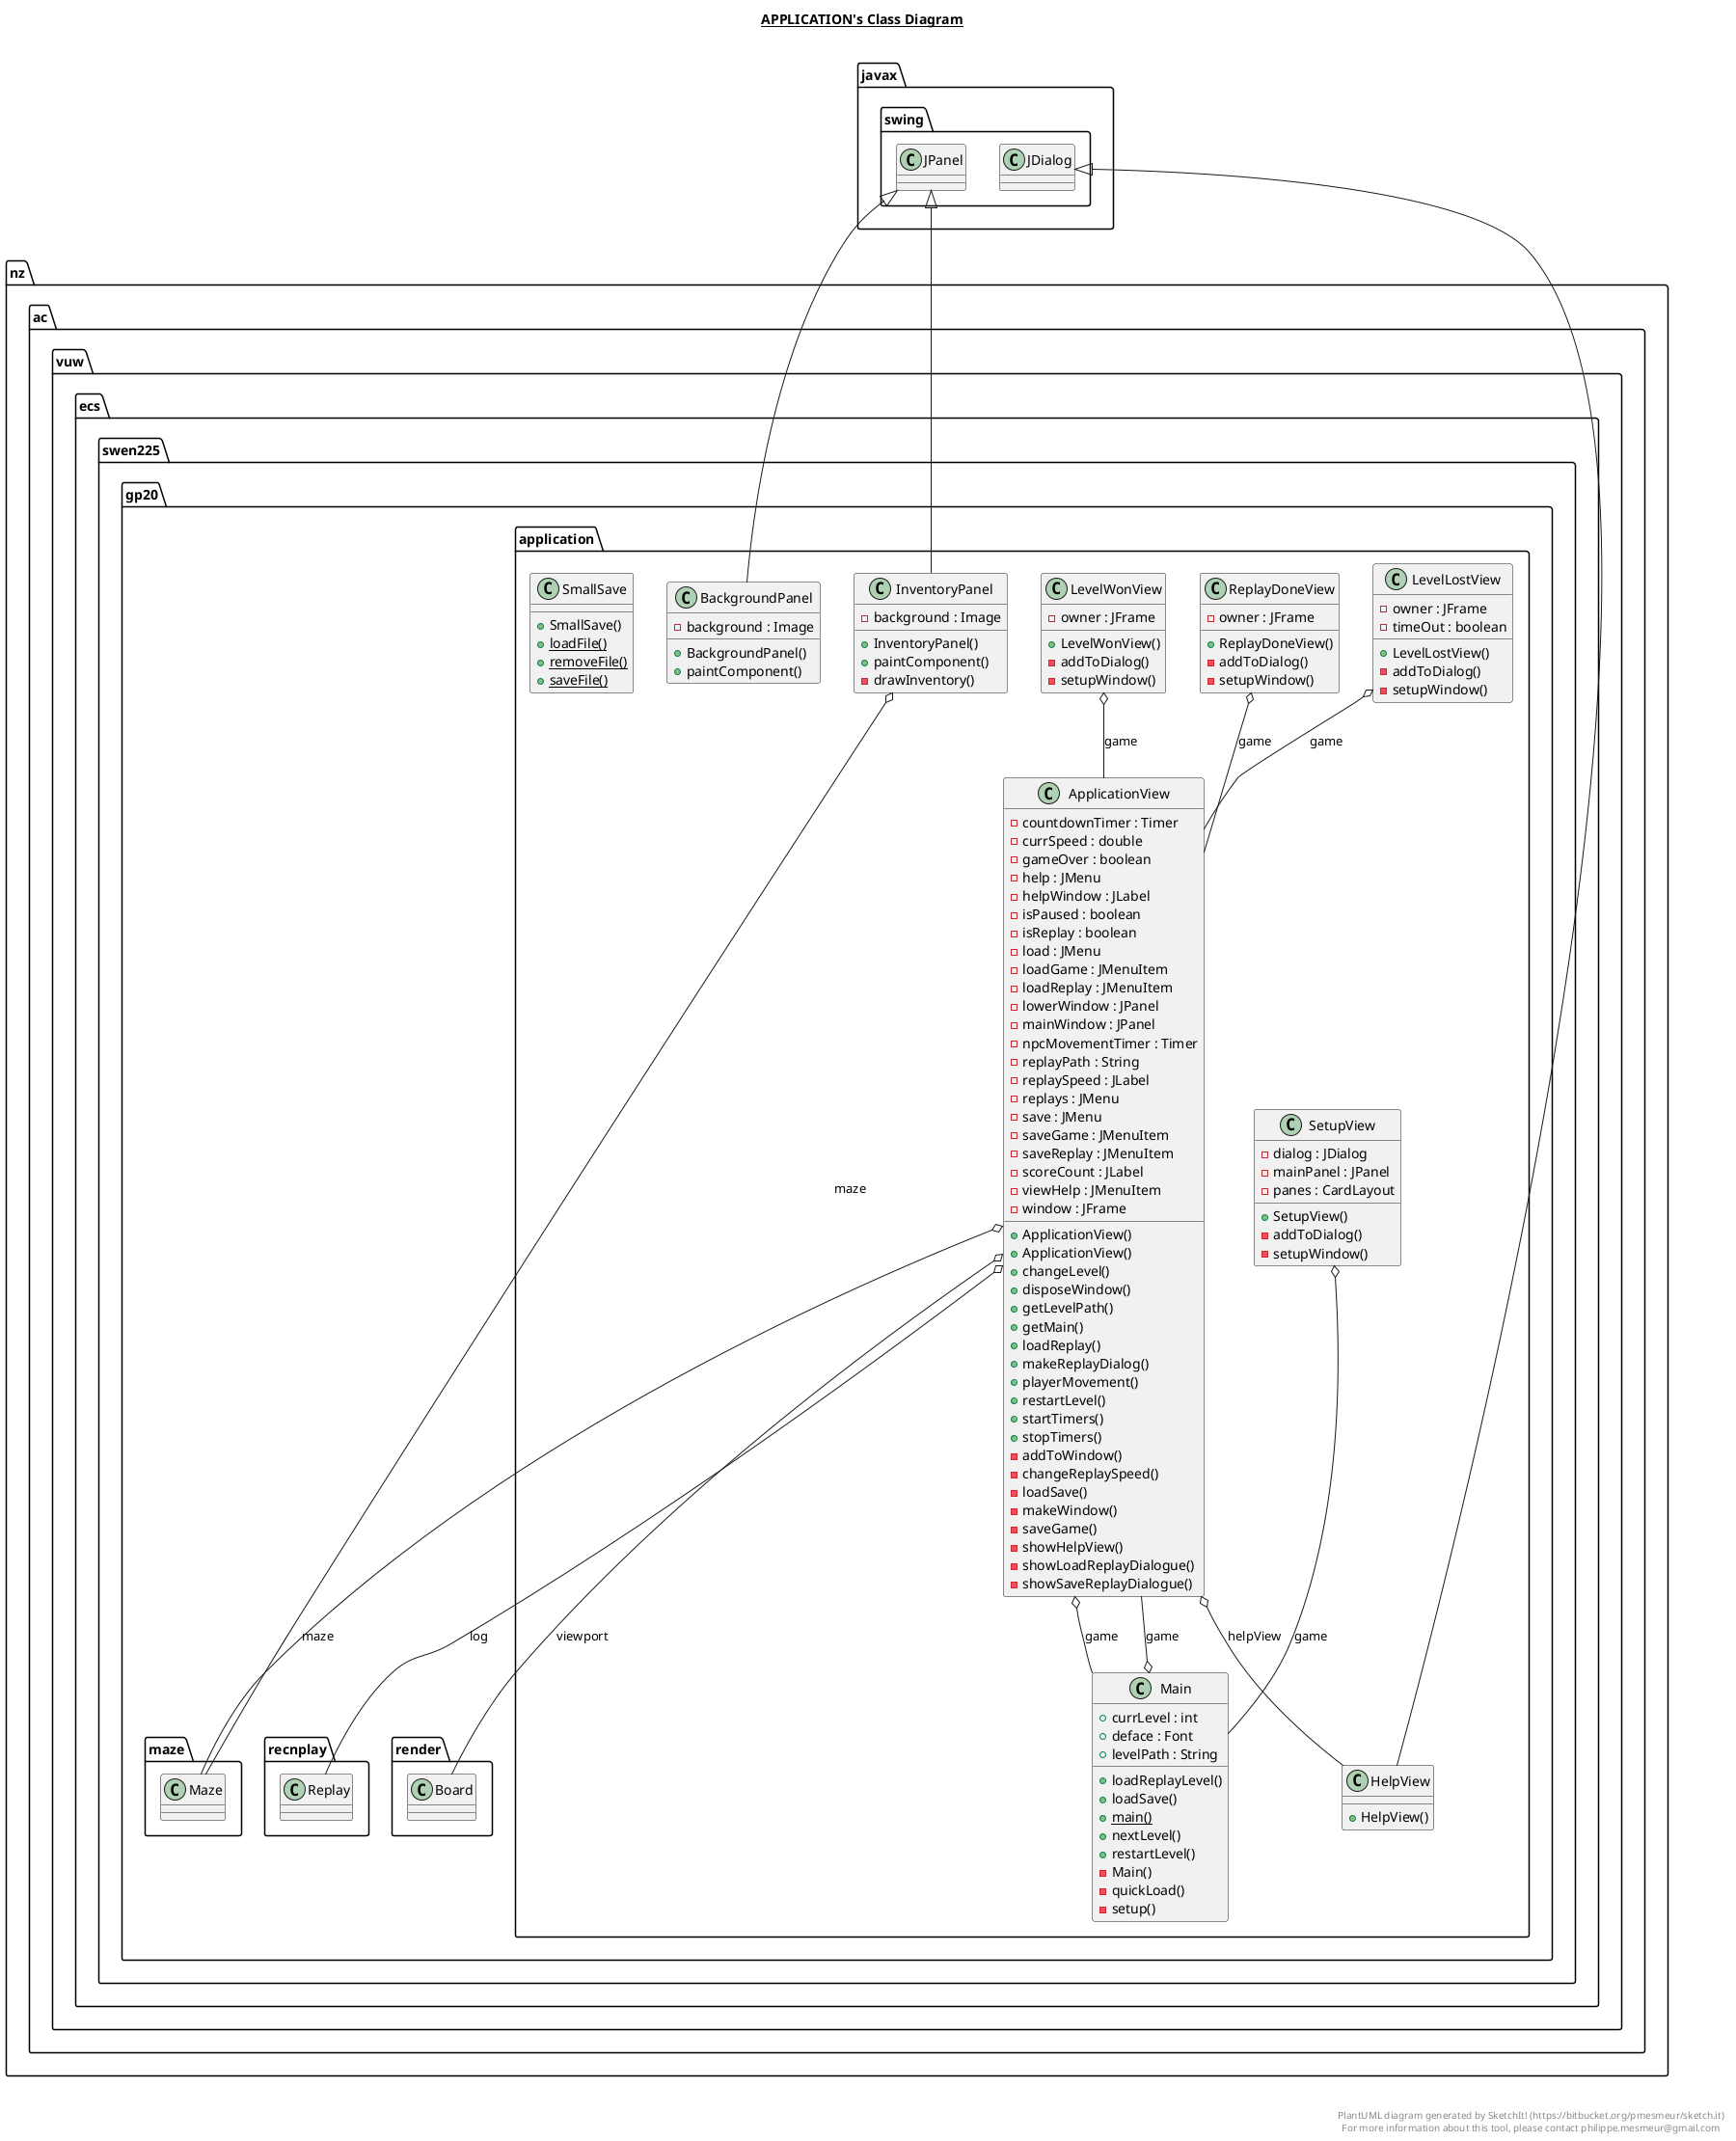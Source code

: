 @startuml

title __APPLICATION's Class Diagram__\n

  namespace nz.ac.vuw.ecs.swen225.gp20.application {
    class nz.ac.vuw.ecs.swen225.gp20.application.ApplicationView {
        - countdownTimer : Timer
        - currSpeed : double
        - gameOver : boolean
        - help : JMenu
        - helpWindow : JLabel
        - isPaused : boolean
        - isReplay : boolean
        - load : JMenu
        - loadGame : JMenuItem
        - loadReplay : JMenuItem
        - lowerWindow : JPanel
        - mainWindow : JPanel
        - npcMovementTimer : Timer
        - replayPath : String
        - replaySpeed : JLabel
        - replays : JMenu
        - save : JMenu
        - saveGame : JMenuItem
        - saveReplay : JMenuItem
        - scoreCount : JLabel
        - viewHelp : JMenuItem
        - window : JFrame
        + ApplicationView()
        + ApplicationView()
        + changeLevel()
        + disposeWindow()
        + getLevelPath()
        + getMain()
        + loadReplay()
        + makeReplayDialog()
        + playerMovement()
        + restartLevel()
        + startTimers()
        + stopTimers()
        - addToWindow()
        - changeReplaySpeed()
        - loadSave()
        - makeWindow()
        - saveGame()
        - showHelpView()
        - showLoadReplayDialogue()
        - showSaveReplayDialogue()
    }
  }
  

  namespace nz.ac.vuw.ecs.swen225.gp20.application {
    class nz.ac.vuw.ecs.swen225.gp20.application.BackgroundPanel {
        - background : Image
        + BackgroundPanel()
        + paintComponent()
    }
  }
  

  namespace nz.ac.vuw.ecs.swen225.gp20.application {
    class nz.ac.vuw.ecs.swen225.gp20.application.HelpView {
        + HelpView()
    }
  }
  

  namespace nz.ac.vuw.ecs.swen225.gp20.application {
    class nz.ac.vuw.ecs.swen225.gp20.application.InventoryPanel {
        - background : Image
        + InventoryPanel()
        + paintComponent()
        - drawInventory()
    }
  }
  

  namespace nz.ac.vuw.ecs.swen225.gp20.application {
    class nz.ac.vuw.ecs.swen225.gp20.application.LevelLostView {
        - owner : JFrame
        - timeOut : boolean
        + LevelLostView()
        - addToDialog()
        - setupWindow()
    }
  }
  

  namespace nz.ac.vuw.ecs.swen225.gp20.application {
    class nz.ac.vuw.ecs.swen225.gp20.application.LevelWonView {
        - owner : JFrame
        + LevelWonView()
        - addToDialog()
        - setupWindow()
    }
  }
  

  namespace nz.ac.vuw.ecs.swen225.gp20.application {
    class nz.ac.vuw.ecs.swen225.gp20.application.Main {
        + currLevel : int
        + deface : Font
        + levelPath : String
        + loadReplayLevel()
        + loadSave()
        {static} + main()
        + nextLevel()
        + restartLevel()
        - Main()
        - quickLoad()
        - setup()
    }
  }
  

  namespace nz.ac.vuw.ecs.swen225.gp20.application {
    class nz.ac.vuw.ecs.swen225.gp20.application.ReplayDoneView {
        - owner : JFrame
        + ReplayDoneView()
        - addToDialog()
        - setupWindow()
    }
  }
  

  namespace nz.ac.vuw.ecs.swen225.gp20.application {
    class nz.ac.vuw.ecs.swen225.gp20.application.SetupView {
        - dialog : JDialog
        - mainPanel : JPanel
        - panes : CardLayout
        + SetupView()
        - addToDialog()
        - setupWindow()
    }
  }
  

  namespace nz.ac.vuw.ecs.swen225.gp20.application {
    class nz.ac.vuw.ecs.swen225.gp20.application.SmallSave {
        + SmallSave()
        {static} + loadFile()
        {static} + removeFile()
        {static} + saveFile()
    }
  }
  

  nz.ac.vuw.ecs.swen225.gp20.application.ApplicationView o-- nz.ac.vuw.ecs.swen225.gp20.application.Main : game
  nz.ac.vuw.ecs.swen225.gp20.application.ApplicationView o-- nz.ac.vuw.ecs.swen225.gp20.application.HelpView : helpView
  nz.ac.vuw.ecs.swen225.gp20.application.ApplicationView o-- nz.ac.vuw.ecs.swen225.gp20.recnplay.Replay : log
  nz.ac.vuw.ecs.swen225.gp20.application.ApplicationView o-- nz.ac.vuw.ecs.swen225.gp20.maze.Maze : maze
  nz.ac.vuw.ecs.swen225.gp20.application.ApplicationView o-- nz.ac.vuw.ecs.swen225.gp20.render.Board : viewport
  nz.ac.vuw.ecs.swen225.gp20.application.BackgroundPanel -up-|> javax.swing.JPanel
  nz.ac.vuw.ecs.swen225.gp20.application.HelpView -up-|> javax.swing.JDialog
  nz.ac.vuw.ecs.swen225.gp20.application.InventoryPanel -up-|> javax.swing.JPanel
  nz.ac.vuw.ecs.swen225.gp20.application.InventoryPanel o-- nz.ac.vuw.ecs.swen225.gp20.maze.Maze : maze
  nz.ac.vuw.ecs.swen225.gp20.application.LevelLostView o-- nz.ac.vuw.ecs.swen225.gp20.application.ApplicationView : game
  nz.ac.vuw.ecs.swen225.gp20.application.LevelWonView o-- nz.ac.vuw.ecs.swen225.gp20.application.ApplicationView : game
  nz.ac.vuw.ecs.swen225.gp20.application.Main o-- nz.ac.vuw.ecs.swen225.gp20.application.ApplicationView : game
  nz.ac.vuw.ecs.swen225.gp20.application.ReplayDoneView o-- nz.ac.vuw.ecs.swen225.gp20.application.ApplicationView : game
  nz.ac.vuw.ecs.swen225.gp20.application.SetupView o-- nz.ac.vuw.ecs.swen225.gp20.application.Main : game


right footer


PlantUML diagram generated by SketchIt! (https://bitbucket.org/pmesmeur/sketch.it)
For more information about this tool, please contact philippe.mesmeur@gmail.com
endfooter

@enduml
